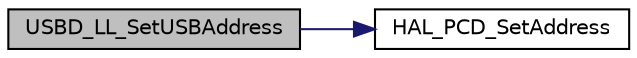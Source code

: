 digraph "USBD_LL_SetUSBAddress"
{
  edge [fontname="Helvetica",fontsize="10",labelfontname="Helvetica",labelfontsize="10"];
  node [fontname="Helvetica",fontsize="10",shape=record];
  rankdir="LR";
  Node141 [label="USBD_LL_SetUSBAddress",height=0.2,width=0.4,color="black", fillcolor="grey75", style="filled", fontcolor="black"];
  Node141 -> Node142 [color="midnightblue",fontsize="10",style="solid",fontname="Helvetica"];
  Node142 [label="HAL_PCD_SetAddress",height=0.2,width=0.4,color="black", fillcolor="white", style="filled",URL="$group___p_c_d___exported___functions___group3.html#ga66397fbae1dd4b6f4b5225b23345ea30"];
}
